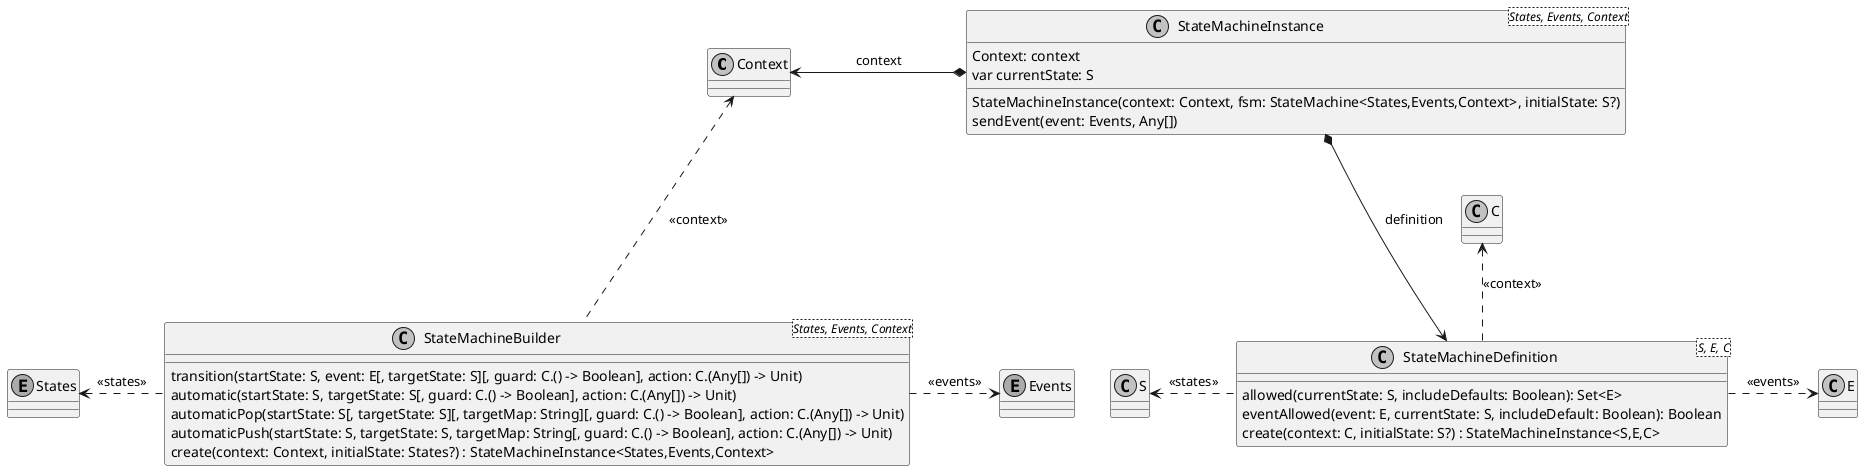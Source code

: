 @startuml

skinparam monochrome true

class Context {
}
enum States {
}
enum Events {
}

class StateMachineBuilder<States, Events, Context> {
    transition(startState: S, event: E[, targetState: S][, guard: C.() -> Boolean], action: C.(Any[]) -> Unit)
    automatic(startState: S, targetState: S[, guard: C.() -> Boolean], action: C.(Any[]) -> Unit)
    automaticPop(startState: S[, targetState: S][, targetMap: String][, guard: C.() -> Boolean], action: C.(Any[]) -> Unit)
    automaticPush(startState: S, targetState: S, targetMap: String[, guard: C.() -> Boolean], action: C.(Any[]) -> Unit)
    create(context: Context, initialState: States?) : StateMachineInstance<States,Events,Context>
}

class StateMachineDefinition<S, E, C> {
    allowed(currentState: S, includeDefaults: Boolean): Set<E>
    eventAllowed(event: E, currentState: S, includeDefault: Boolean): Boolean
    create(context: C, initialState: S?) : StateMachineInstance<S,E,C>
}

class StateMachineInstance<States, Events, Context> {
    StateMachineInstance(context: Context, fsm: StateMachine<States,Events,Context>, initialState: S?)
    Context: context
    var currentState: S
    sendEvent(event: Events, Any[])
}

StateMachineBuilder ..left..> States : <<states>>
StateMachineBuilder ..right..> Events : <<events>>
StateMachineBuilder ..up.> Context : <<context>>

StateMachineDefinition .left.> S : <<states>>
StateMachineDefinition .right.> E : <<events>>
StateMachineDefinition .up.> C : <<context>>

StateMachineInstance *---> StateMachineDefinition : definition
StateMachineInstance *--left--> Context : context

@enduml
